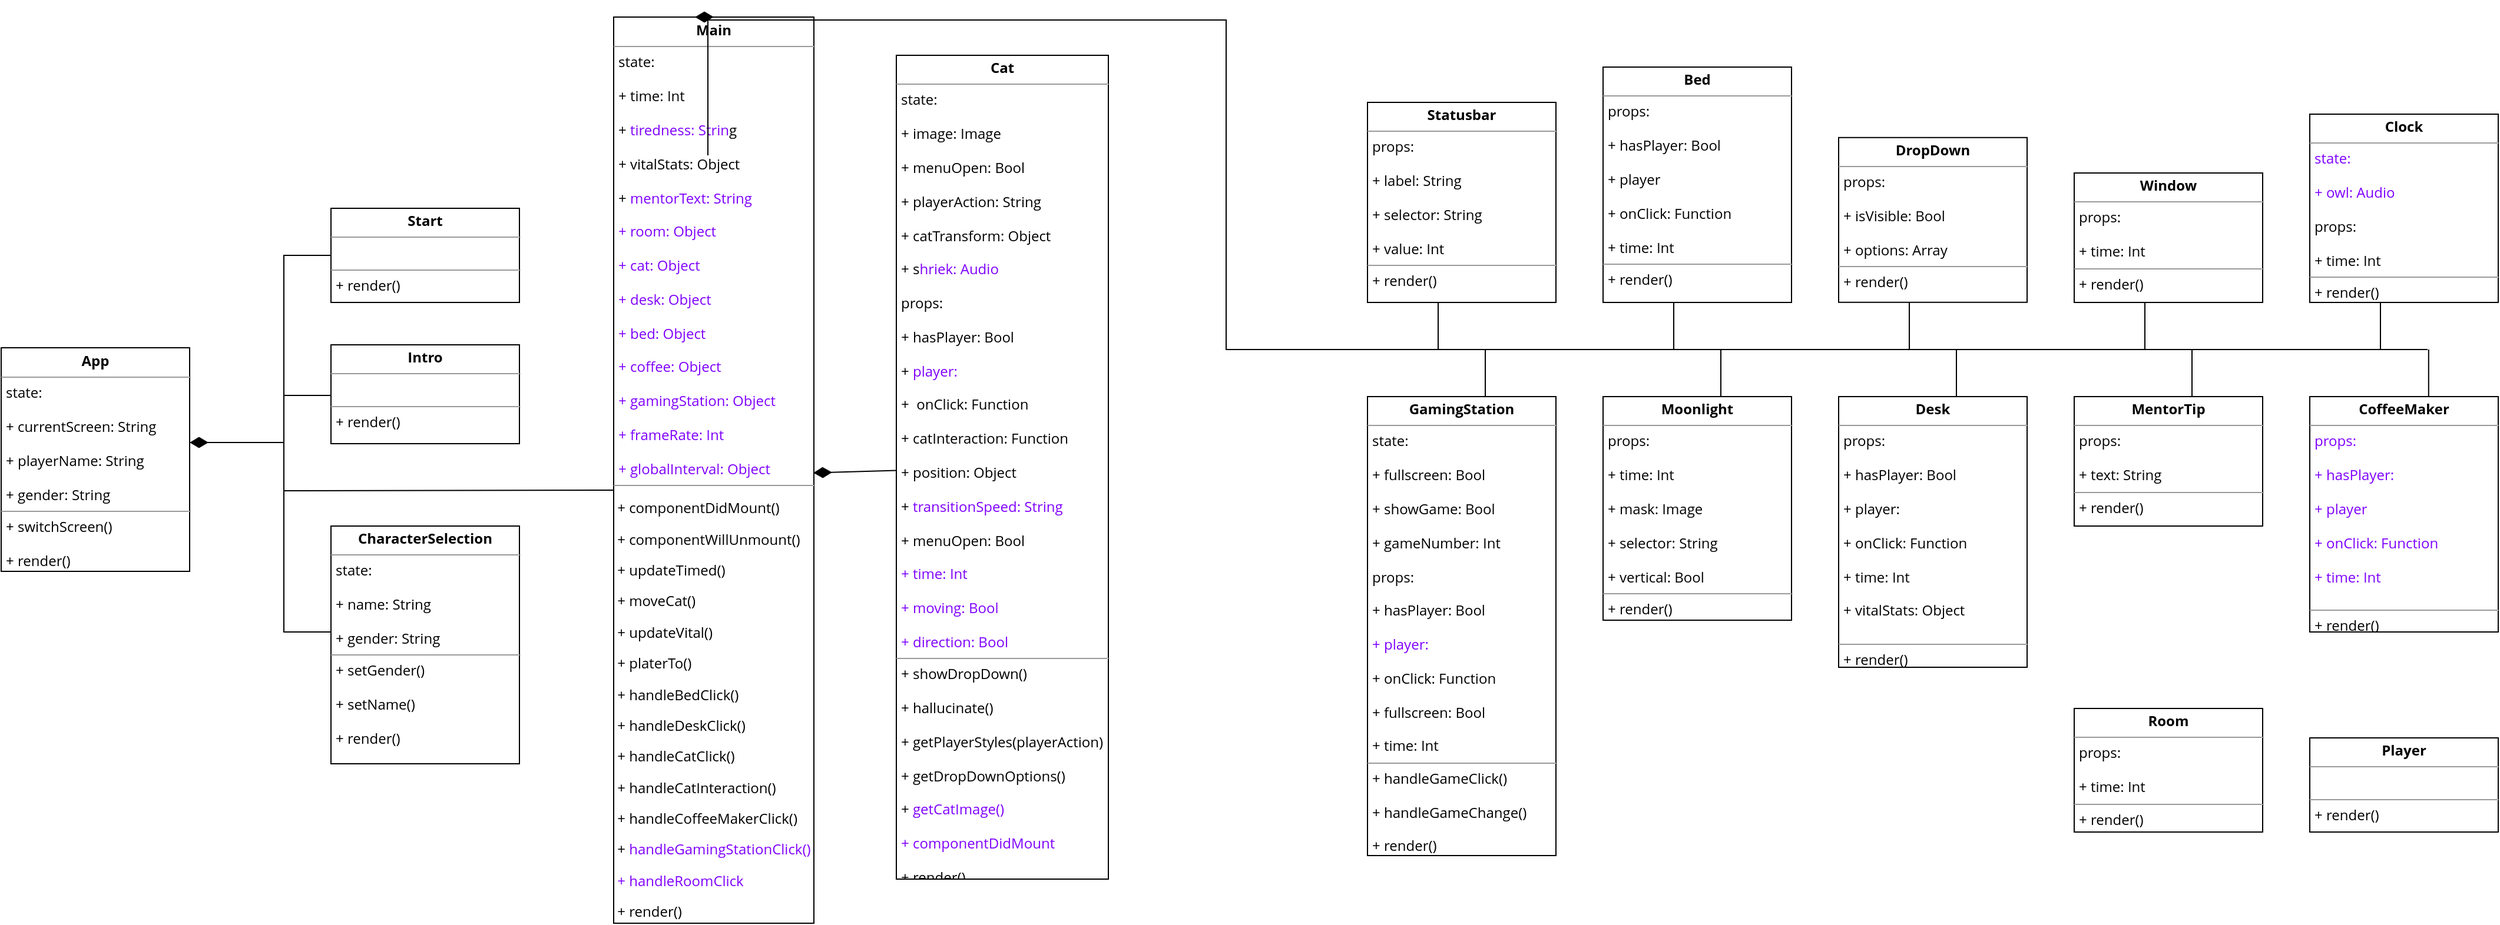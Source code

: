 <mxfile version="10.8.4" type="device"><diagram id="bHCf6qRPcgZcxIVKN6c0" name="Page-1"><mxGraphModel dx="1920" dy="1118" grid="1" gridSize="10" guides="1" tooltips="1" connect="1" arrows="1" fold="1" page="1" pageScale="1" pageWidth="1169" pageHeight="827" math="0" shadow="0"><root><mxCell id="0"/><mxCell id="1" parent="0"/><mxCell id="n1wKkp5W9EY0zzlDqEjh-3" value="" style="edgeStyle=orthogonalEdgeStyle;rounded=0;orthogonalLoop=1;jettySize=auto;html=1;endArrow=none;endFill=0;" parent="1" target="YOmTZiaRgSVcXXH3Q7Ra-5" edge="1"><mxGeometry relative="1" as="geometry"><mxPoint x="320" y="410" as="sourcePoint"/><Array as="points"><mxPoint x="320" y="410"/><mxPoint x="320" y="573"/></Array></mxGeometry></mxCell><mxCell id="n1wKkp5W9EY0zzlDqEjh-5" style="edgeStyle=orthogonalEdgeStyle;rounded=0;orthogonalLoop=1;jettySize=auto;html=1;endArrow=none;endFill=0;" parent="1" target="YOmTZiaRgSVcXXH3Q7Ra-7" edge="1"><mxGeometry relative="1" as="geometry"><mxPoint x="320" y="400" as="sourcePoint"/><Array as="points"><mxPoint x="320" y="560"/></Array></mxGeometry></mxCell><mxCell id="n1wKkp5W9EY0zzlDqEjh-38" style="edgeStyle=orthogonalEdgeStyle;rounded=0;orthogonalLoop=1;jettySize=auto;html=1;entryX=0;entryY=0.5;entryDx=0;entryDy=0;endArrow=none;endFill=0;" parent="1" edge="1"><mxGeometry relative="1" as="geometry"><mxPoint x="320" y="414" as="sourcePoint"/><Array as="points"><mxPoint x="320" y="414"/><mxPoint x="320" y="477"/></Array><mxPoint x="360" y="359" as="targetPoint"/></mxGeometry></mxCell><mxCell id="YOmTZiaRgSVcXXH3Q7Ra-1" value="&lt;p style=&quot;margin: 0px ; margin-top: 4px ; text-align: center&quot;&gt;&lt;b&gt;App&lt;/b&gt;&lt;/p&gt;&lt;hr size=&quot;1&quot;&gt;&lt;p style=&quot;margin: 0px ; margin-left: 4px&quot;&gt;state:&lt;/p&gt;&lt;p style=&quot;margin: 0px ; margin-left: 4px&quot;&gt;&lt;br&gt;&lt;/p&gt;&lt;p style=&quot;margin: 0px ; margin-left: 4px&quot;&gt;+ currentScreen: String&lt;/p&gt;&lt;p style=&quot;margin: 0px ; margin-left: 4px&quot;&gt;&lt;span&gt;&lt;br&gt;&lt;/span&gt;&lt;/p&gt;&lt;p style=&quot;margin: 0px ; margin-left: 4px&quot;&gt;&lt;span&gt;+ playerName: String&lt;/span&gt;&lt;/p&gt;&lt;p style=&quot;margin: 0px ; margin-left: 4px&quot;&gt;&lt;span&gt;&lt;br&gt;&lt;/span&gt;&lt;/p&gt;&lt;p style=&quot;margin: 0px ; margin-left: 4px&quot;&gt;&lt;span&gt;+ gender: String&lt;/span&gt;&lt;/p&gt;&lt;hr size=&quot;1&quot;&gt;&lt;p style=&quot;margin: 0px ; margin-left: 4px&quot;&gt;+ switchScreen()&lt;/p&gt;&lt;p style=&quot;margin: 0px ; margin-left: 4px&quot;&gt;&lt;span&gt;&lt;br&gt;&lt;/span&gt;&lt;/p&gt;&lt;p style=&quot;margin: 0px ; margin-left: 4px&quot;&gt;&lt;span&gt;+ render()&lt;/span&gt;&lt;/p&gt;" style="verticalAlign=top;align=left;overflow=fill;fontSize=12;fontFamily=open sans;html=1;" parent="1" vertex="1"><mxGeometry x="80" y="318.5" width="160" height="190" as="geometry"/></mxCell><mxCell id="YOmTZiaRgSVcXXH3Q7Ra-5" value="&lt;p style=&quot;margin: 0px ; margin-top: 4px ; text-align: center&quot;&gt;&lt;b&gt;Start&lt;/b&gt;&lt;/p&gt;&lt;hr size=&quot;1&quot;&gt;&lt;p style=&quot;margin: 0px ; margin-left: 4px&quot;&gt;&lt;br&gt;&lt;/p&gt;&lt;hr size=&quot;1&quot;&gt;&lt;p style=&quot;margin: 0px ; margin-left: 4px&quot;&gt;+ render()&lt;/p&gt;" style="verticalAlign=top;align=left;overflow=fill;fontSize=12;fontFamily=open sans;html=1;" parent="1" vertex="1"><mxGeometry x="360" y="200" width="160" height="80" as="geometry"/></mxCell><mxCell id="YOmTZiaRgSVcXXH3Q7Ra-6" value="&lt;p style=&quot;margin: 0px ; margin-top: 4px ; text-align: center&quot;&gt;&lt;b&gt;Intro&lt;/b&gt;&lt;/p&gt;&lt;hr size=&quot;1&quot;&gt;&lt;p style=&quot;margin: 0px ; margin-left: 4px&quot;&gt;&lt;br&gt;&lt;/p&gt;&lt;hr size=&quot;1&quot;&gt;&lt;p style=&quot;margin: 0px ; margin-left: 4px&quot;&gt;&lt;span&gt;+ render()&lt;/span&gt;&lt;br&gt;&lt;/p&gt;" style="verticalAlign=top;align=left;overflow=fill;fontSize=12;fontFamily=open sans;html=1;" parent="1" vertex="1"><mxGeometry x="360" y="316" width="160" height="84" as="geometry"/></mxCell><mxCell id="YOmTZiaRgSVcXXH3Q7Ra-7" value="&lt;p style=&quot;margin: 0px ; margin-top: 4px ; text-align: center&quot;&gt;&lt;b&gt;CharacterSelection&lt;/b&gt;&lt;/p&gt;&lt;hr size=&quot;1&quot;&gt;&lt;p style=&quot;margin: 0px ; margin-left: 4px&quot;&gt;state:&lt;/p&gt;&lt;p style=&quot;margin: 0px ; margin-left: 4px&quot;&gt;&lt;br&gt;&lt;/p&gt;&lt;p style=&quot;margin: 0px ; margin-left: 4px&quot;&gt;&lt;span&gt;+ name: String&lt;/span&gt;&lt;br&gt;&lt;/p&gt;&lt;p style=&quot;margin: 0px ; margin-left: 4px&quot;&gt;&lt;span&gt;&lt;br&gt;&lt;/span&gt;&lt;/p&gt;&lt;p style=&quot;margin: 0px ; margin-left: 4px&quot;&gt;&lt;span&gt;+ gender: String&lt;/span&gt;&lt;/p&gt;&lt;hr size=&quot;1&quot;&gt;&lt;p style=&quot;margin: 0px ; margin-left: 4px&quot;&gt;+ setGender()&lt;/p&gt;&lt;p style=&quot;margin: 0px ; margin-left: 4px&quot;&gt;&lt;br&gt;&lt;/p&gt;&lt;p style=&quot;margin: 0px ; margin-left: 4px&quot;&gt;+ setName()&lt;/p&gt;&lt;p style=&quot;margin: 0px ; margin-left: 4px&quot;&gt;&lt;span&gt;&lt;br&gt;&lt;/span&gt;&lt;/p&gt;&lt;p style=&quot;margin: 0px ; margin-left: 4px&quot;&gt;&lt;span&gt;+ render()&lt;/span&gt;&lt;/p&gt;" style="verticalAlign=top;align=left;overflow=fill;fontSize=12;fontFamily=open sans;html=1;" parent="1" vertex="1"><mxGeometry x="360" y="470" width="160" height="202" as="geometry"/></mxCell><mxCell id="YOmTZiaRgSVcXXH3Q7Ra-12" value="&lt;p style=&quot;margin: 0px ; margin-top: 4px ; text-align: center&quot;&gt;&lt;b&gt;Statusbar&lt;/b&gt;&lt;/p&gt;&lt;hr size=&quot;1&quot;&gt;&lt;p style=&quot;margin: 0px ; margin-left: 4px&quot;&gt;&lt;span&gt;props:&lt;/span&gt;&lt;/p&gt;&lt;p style=&quot;margin: 0px ; margin-left: 4px&quot;&gt;&lt;span&gt;&lt;br&gt;&lt;/span&gt;&lt;/p&gt;&lt;p style=&quot;margin: 0px ; margin-left: 4px&quot;&gt;&lt;span&gt;+ label: String&lt;/span&gt;&lt;/p&gt;&lt;p style=&quot;margin: 0px ; margin-left: 4px&quot;&gt;&lt;span&gt;&lt;br&gt;&lt;/span&gt;&lt;/p&gt;&lt;p style=&quot;margin: 0px ; margin-left: 4px&quot;&gt;&lt;span&gt;+ selector: String&lt;/span&gt;&lt;/p&gt;&lt;p style=&quot;margin: 0px ; margin-left: 4px&quot;&gt;&lt;span&gt;&lt;br&gt;&lt;/span&gt;&lt;/p&gt;&lt;p style=&quot;margin: 0px ; margin-left: 4px&quot;&gt;&lt;span&gt;+ value: Int&lt;/span&gt;&lt;/p&gt;&lt;hr size=&quot;1&quot;&gt;&lt;p style=&quot;margin: 0px ; margin-left: 4px&quot;&gt;&lt;span&gt;+ render()&lt;/span&gt;&lt;br&gt;&lt;/p&gt;" style="verticalAlign=top;align=left;overflow=fill;fontSize=12;fontFamily=open sans;html=1;" parent="1" vertex="1"><mxGeometry x="1240" y="110" width="160" height="170" as="geometry"/></mxCell><mxCell id="YOmTZiaRgSVcXXH3Q7Ra-14" value="&lt;p style=&quot;margin: 0px ; margin-top: 4px ; text-align: center&quot;&gt;&lt;b&gt;MentorTip&lt;/b&gt;&lt;/p&gt;&lt;hr size=&quot;1&quot;&gt;&lt;p style=&quot;margin: 0px ; margin-left: 4px&quot;&gt;props:&lt;/p&gt;&lt;p style=&quot;margin: 0px ; margin-left: 4px&quot;&gt;&lt;br&gt;&lt;/p&gt;&lt;p style=&quot;margin: 0px ; margin-left: 4px&quot;&gt;+ text: String&lt;/p&gt;&lt;hr size=&quot;1&quot;&gt;&lt;p style=&quot;margin: 0px ; margin-left: 4px&quot;&gt;&lt;span&gt;+ render()&lt;/span&gt;&lt;br&gt;&lt;/p&gt;" style="verticalAlign=top;align=left;overflow=fill;fontSize=12;fontFamily=open sans;html=1;" parent="1" vertex="1"><mxGeometry x="1840" y="360" width="160" height="110" as="geometry"/></mxCell><mxCell id="YOmTZiaRgSVcXXH3Q7Ra-15" value="&lt;p style=&quot;margin: 0px ; margin-top: 4px ; text-align: center&quot;&gt;&lt;b&gt;GamingStation&lt;/b&gt;&lt;/p&gt;&lt;hr size=&quot;1&quot;&gt;&lt;p style=&quot;margin: 0px ; margin-left: 4px&quot;&gt;&lt;span&gt;state:&lt;/span&gt;&lt;/p&gt;&lt;p style=&quot;margin: 0px ; margin-left: 4px&quot;&gt;&lt;span&gt;&lt;br&gt;&lt;/span&gt;&lt;/p&gt;&lt;p style=&quot;margin: 0px ; margin-left: 4px&quot;&gt;&lt;span&gt;+ fullscreen: Bool&lt;/span&gt;&lt;/p&gt;&lt;p style=&quot;margin: 0px ; margin-left: 4px&quot;&gt;&lt;br&gt;&lt;/p&gt;&lt;p style=&quot;margin: 0px ; margin-left: 4px&quot;&gt;+ showGame: Bool&lt;/p&gt;&lt;p style=&quot;margin: 0px ; margin-left: 4px&quot;&gt;&lt;br&gt;&lt;/p&gt;&lt;p style=&quot;margin: 0px ; margin-left: 4px&quot;&gt;+ gameNumber: Int&lt;/p&gt;&lt;p style=&quot;margin: 0px ; margin-left: 4px&quot;&gt;&lt;br&gt;&lt;/p&gt;&lt;p style=&quot;margin: 0px ; margin-left: 4px&quot;&gt;props:&lt;/p&gt;&lt;p style=&quot;margin: 0px ; margin-left: 4px&quot;&gt;&lt;br&gt;&lt;/p&gt;&lt;p style=&quot;margin: 0px ; margin-left: 4px&quot;&gt;+ hasPlayer: Bool&lt;/p&gt;&lt;p style=&quot;margin: 0px ; margin-left: 4px&quot;&gt;&lt;br&gt;&lt;/p&gt;&lt;p style=&quot;margin: 0px ; margin-left: 4px&quot;&gt;&lt;font color=&quot;#7f00ff&quot;&gt;+ player:&lt;/font&gt;&lt;/p&gt;&lt;p style=&quot;margin: 0px ; margin-left: 4px&quot;&gt;&lt;br&gt;&lt;/p&gt;&lt;p style=&quot;margin: 0px ; margin-left: 4px&quot;&gt;+ onClick: Function&lt;/p&gt;&lt;p style=&quot;margin: 0px ; margin-left: 4px&quot;&gt;&lt;br&gt;&lt;/p&gt;&lt;p style=&quot;margin: 0px ; margin-left: 4px&quot;&gt;+ fullscreen: Bool&lt;/p&gt;&lt;p style=&quot;margin: 0px ; margin-left: 4px&quot;&gt;&lt;br&gt;&lt;/p&gt;&lt;p style=&quot;margin: 0px ; margin-left: 4px&quot;&gt;+ time: Int&lt;/p&gt;&lt;hr size=&quot;1&quot;&gt;&lt;p style=&quot;margin: 0px ; margin-left: 4px&quot;&gt;&lt;span&gt;+ handleGameClick()&lt;/span&gt;&lt;/p&gt;&lt;p style=&quot;margin: 0px ; margin-left: 4px&quot;&gt;&lt;span&gt;&lt;br&gt;&lt;/span&gt;&lt;/p&gt;&lt;p style=&quot;margin: 0px ; margin-left: 4px&quot;&gt;&lt;span&gt;+ handleGameChange()&lt;/span&gt;&lt;/p&gt;&lt;p style=&quot;margin: 0px ; margin-left: 4px&quot;&gt;&lt;span&gt;&lt;br&gt;&lt;/span&gt;&lt;/p&gt;&lt;p style=&quot;margin: 0px ; margin-left: 4px&quot;&gt;&lt;span&gt;+ r&lt;/span&gt;&lt;span&gt;ender()&lt;/span&gt;&lt;/p&gt;" style="verticalAlign=top;align=left;overflow=fill;fontSize=12;fontFamily=open sans;html=1;" parent="1" vertex="1"><mxGeometry x="1240" y="360" width="160" height="390" as="geometry"/></mxCell><mxCell id="YOmTZiaRgSVcXXH3Q7Ra-16" value="&lt;p style=&quot;margin: 0px ; margin-top: 4px ; text-align: center&quot;&gt;&lt;b&gt;Cat&lt;/b&gt;&lt;/p&gt;&lt;hr size=&quot;1&quot;&gt;&lt;p style=&quot;margin: 0px ; margin-left: 4px&quot;&gt;&lt;span&gt;state:&lt;/span&gt;&lt;/p&gt;&lt;p style=&quot;margin: 0px ; margin-left: 4px&quot;&gt;&lt;span&gt;&lt;br&gt;&lt;/span&gt;&lt;/p&gt;&lt;p style=&quot;margin: 0px ; margin-left: 4px&quot;&gt;&lt;span&gt;+ image: Image&lt;/span&gt;&lt;br&gt;&lt;/p&gt;&lt;p style=&quot;margin: 0px ; margin-left: 4px&quot;&gt;&lt;span&gt;&lt;br&gt;&lt;/span&gt;&lt;/p&gt;&lt;p style=&quot;margin: 0px ; margin-left: 4px&quot;&gt;&lt;span&gt;+ menuOpen: Bool&lt;/span&gt;&lt;/p&gt;&lt;p style=&quot;margin: 0px ; margin-left: 4px&quot;&gt;&lt;span&gt;&lt;br&gt;&lt;/span&gt;&lt;/p&gt;&lt;p style=&quot;margin: 0px ; margin-left: 4px&quot;&gt;+ playerAction: String&lt;/p&gt;&lt;p style=&quot;margin: 0px ; margin-left: 4px&quot;&gt;&lt;br&gt;&lt;/p&gt;&lt;p style=&quot;margin: 0px ; margin-left: 4px&quot;&gt;+ catTransform: Object&lt;/p&gt;&lt;p style=&quot;margin: 0px ; margin-left: 4px&quot;&gt;&lt;br&gt;&lt;/p&gt;&lt;p style=&quot;margin: 0px ; margin-left: 4px&quot;&gt;+ s&lt;font color=&quot;#7f00ff&quot;&gt;hriek: Audio&lt;/font&gt;&lt;/p&gt;&lt;p style=&quot;margin: 0px ; margin-left: 4px&quot;&gt;&lt;br&gt;&lt;/p&gt;&lt;p style=&quot;margin: 0px ; margin-left: 4px&quot;&gt;props:&lt;/p&gt;&lt;p style=&quot;margin: 0px ; margin-left: 4px&quot;&gt;&lt;br&gt;&lt;/p&gt;&lt;p style=&quot;margin: 0px ; margin-left: 4px&quot;&gt;+ hasPlayer: Bool&lt;/p&gt;&lt;p style=&quot;margin: 0px ; margin-left: 4px&quot;&gt;&amp;nbsp;&lt;/p&gt;&lt;p style=&quot;margin: 0px ; margin-left: 4px&quot;&gt;+&lt;font color=&quot;#7f00ff&quot;&gt; player:&lt;/font&gt;&lt;/p&gt;&lt;p style=&quot;margin: 0px ; margin-left: 4px&quot;&gt;&lt;br&gt;&lt;/p&gt;&lt;p style=&quot;margin: 0px ; margin-left: 4px&quot;&gt;+&amp;nbsp; onClick: Function&lt;/p&gt;&lt;p style=&quot;margin: 0px ; margin-left: 4px&quot;&gt;&lt;br&gt;&lt;/p&gt;&lt;p style=&quot;margin: 0px ; margin-left: 4px&quot;&gt;+ catInteraction: Function&lt;/p&gt;&lt;p style=&quot;margin: 0px ; margin-left: 4px&quot;&gt;&lt;br&gt;&lt;/p&gt;&lt;p style=&quot;margin: 0px ; margin-left: 4px&quot;&gt;+ position: Object&lt;/p&gt;&lt;p style=&quot;margin: 0px ; margin-left: 4px&quot;&gt;&lt;br&gt;&lt;/p&gt;&lt;p style=&quot;margin: 0px ; margin-left: 4px&quot;&gt;+&lt;font color=&quot;#7f00ff&quot;&gt; transitionSpeed: String&lt;/font&gt;&lt;/p&gt;&lt;p style=&quot;margin: 0px ; margin-left: 4px&quot;&gt;&lt;br&gt;&lt;/p&gt;&lt;p style=&quot;margin: 0px ; margin-left: 4px&quot;&gt;+ menuOpen: Bool&lt;/p&gt;&lt;p style=&quot;margin: 0px ; margin-left: 4px&quot;&gt;&lt;br&gt;&lt;/p&gt;&lt;p style=&quot;margin: 0px ; margin-left: 4px&quot;&gt;&lt;font color=&quot;#7f00ff&quot;&gt;+ time: Int&lt;/font&gt;&lt;/p&gt;&lt;p style=&quot;margin: 0px ; margin-left: 4px&quot;&gt;&lt;font color=&quot;#7f00ff&quot;&gt;&lt;br&gt;&lt;/font&gt;&lt;/p&gt;&lt;p style=&quot;margin: 0px ; margin-left: 4px&quot;&gt;&lt;font color=&quot;#7f00ff&quot;&gt;+ moving: Bool&lt;/font&gt;&lt;/p&gt;&lt;p style=&quot;margin: 0px ; margin-left: 4px&quot;&gt;&lt;font color=&quot;#7f00ff&quot;&gt;&lt;br&gt;&lt;/font&gt;&lt;/p&gt;&lt;p style=&quot;margin: 0px ; margin-left: 4px&quot;&gt;&lt;font color=&quot;#7f00ff&quot;&gt;+ direction: Bool&lt;/font&gt;&lt;/p&gt;&lt;hr size=&quot;1&quot;&gt;&lt;p style=&quot;margin: 0px ; margin-left: 4px&quot;&gt;&lt;span&gt;+ showDropDown()&lt;/span&gt;&lt;/p&gt;&lt;p style=&quot;margin: 0px ; margin-left: 4px&quot;&gt;&lt;span&gt;&lt;br&gt;&lt;/span&gt;&lt;/p&gt;&lt;p style=&quot;margin: 0px ; margin-left: 4px&quot;&gt;&lt;span&gt;+ hallucinate()&lt;/span&gt;&lt;/p&gt;&lt;p style=&quot;margin: 0px ; margin-left: 4px&quot;&gt;&lt;span&gt;&lt;br&gt;&lt;/span&gt;&lt;/p&gt;&lt;p style=&quot;margin: 0px ; margin-left: 4px&quot;&gt;&lt;span&gt;+ getPlayerStyles(playerAction)&lt;/span&gt;&lt;/p&gt;&lt;p style=&quot;margin: 0px ; margin-left: 4px&quot;&gt;&lt;span&gt;&lt;br&gt;&lt;/span&gt;&lt;/p&gt;&lt;p style=&quot;margin: 0px ; margin-left: 4px&quot;&gt;&lt;span&gt;+ getDropDownOptions()&lt;/span&gt;&lt;/p&gt;&lt;p style=&quot;margin: 0px ; margin-left: 4px&quot;&gt;&lt;span&gt;&lt;br&gt;&lt;/span&gt;&lt;/p&gt;&lt;p style=&quot;margin: 0px ; margin-left: 4px&quot;&gt;+ &lt;font color=&quot;#7f00ff&quot;&gt;getCatImage()&lt;/font&gt;&lt;/p&gt;&lt;p style=&quot;margin: 0px ; margin-left: 4px&quot;&gt;&lt;font color=&quot;#7f00ff&quot;&gt;&lt;br&gt;&lt;/font&gt;&lt;/p&gt;&lt;p style=&quot;margin: 0px ; margin-left: 4px&quot;&gt;&lt;font color=&quot;#7f00ff&quot;&gt;+ componentDidMount&lt;/font&gt;&lt;/p&gt;&lt;p style=&quot;margin: 0px ; margin-left: 4px&quot;&gt;&lt;span&gt;&lt;br&gt;&lt;/span&gt;&lt;/p&gt;&lt;p style=&quot;margin: 0px ; margin-left: 4px&quot;&gt;&lt;span&gt;+ render()&lt;/span&gt;&lt;/p&gt;&lt;p style=&quot;margin: 0px ; margin-left: 4px&quot;&gt;&lt;span&gt;&lt;br&gt;&lt;/span&gt;&lt;/p&gt;&lt;p style=&quot;margin: 0px ; margin-left: 4px&quot;&gt;&lt;span&gt;&lt;br&gt;&lt;/span&gt;&lt;/p&gt;&lt;p style=&quot;margin: 0px ; margin-left: 4px&quot;&gt;&lt;span&gt;&lt;br&gt;&lt;/span&gt;&lt;/p&gt;" style="verticalAlign=top;align=left;overflow=fill;fontSize=12;fontFamily=open sans;html=1;" parent="1" vertex="1"><mxGeometry x="840" y="70" width="180" height="700" as="geometry"/></mxCell><mxCell id="YOmTZiaRgSVcXXH3Q7Ra-17" value="&lt;p style=&quot;margin: 0px ; margin-top: 4px ; text-align: center&quot;&gt;&lt;b&gt;Bed&lt;/b&gt;&lt;/p&gt;&lt;hr size=&quot;1&quot;&gt;&lt;p style=&quot;margin: 0px ; margin-left: 4px&quot;&gt;&lt;span&gt;props:&lt;/span&gt;&lt;/p&gt;&lt;p style=&quot;margin: 0px ; margin-left: 4px&quot;&gt;&lt;span&gt;&lt;br&gt;&lt;/span&gt;&lt;/p&gt;&lt;p style=&quot;margin: 0px ; margin-left: 4px&quot;&gt;&lt;span&gt;+ hasPlayer: Bool&lt;/span&gt;&lt;/p&gt;&lt;p style=&quot;margin: 0px ; margin-left: 4px&quot;&gt;&lt;span&gt;&lt;br&gt;&lt;/span&gt;&lt;/p&gt;&lt;p style=&quot;margin: 0px ; margin-left: 4px&quot;&gt;&lt;span&gt;+ player&lt;/span&gt;&lt;/p&gt;&lt;p style=&quot;margin: 0px ; margin-left: 4px&quot;&gt;&lt;span&gt;&lt;br&gt;&lt;/span&gt;&lt;/p&gt;&lt;p style=&quot;margin: 0px ; margin-left: 4px&quot;&gt;&lt;span&gt;+ onClick: Function&lt;/span&gt;&lt;/p&gt;&lt;p style=&quot;margin: 0px ; margin-left: 4px&quot;&gt;&lt;span&gt;&lt;br&gt;&lt;/span&gt;&lt;/p&gt;&lt;p style=&quot;margin: 0px ; margin-left: 4px&quot;&gt;&lt;span&gt;+ time: Int&lt;/span&gt;&lt;/p&gt;&lt;hr size=&quot;1&quot;&gt;&lt;p style=&quot;margin: 0px ; margin-left: 4px&quot;&gt;&lt;span&gt;+ render()&lt;/span&gt;&lt;br&gt;&lt;/p&gt;" style="verticalAlign=top;align=left;overflow=fill;fontSize=12;fontFamily=open sans;html=1;" parent="1" vertex="1"><mxGeometry x="1440" y="80" width="160" height="200" as="geometry"/></mxCell><mxCell id="YOmTZiaRgSVcXXH3Q7Ra-18" value="&lt;p style=&quot;margin: 0px ; margin-top: 4px ; text-align: center&quot;&gt;&lt;b&gt;Clock&lt;/b&gt;&lt;/p&gt;&lt;hr size=&quot;1&quot;&gt;&lt;p style=&quot;margin: 0px ; margin-left: 4px&quot;&gt;&lt;span&gt;&lt;font color=&quot;#7f00ff&quot;&gt;state:&lt;/font&gt;&lt;/span&gt;&lt;/p&gt;&lt;p style=&quot;margin: 0px ; margin-left: 4px&quot;&gt;&lt;span&gt;&lt;font color=&quot;#7f00ff&quot;&gt;&lt;br&gt;&lt;/font&gt;&lt;/span&gt;&lt;/p&gt;&lt;p style=&quot;margin: 0px ; margin-left: 4px&quot;&gt;&lt;span&gt;&lt;font color=&quot;#7f00ff&quot;&gt;+ owl: Audio&lt;/font&gt;&lt;/span&gt;&lt;/p&gt;&lt;p style=&quot;margin: 0px ; margin-left: 4px&quot;&gt;&lt;span&gt;&lt;br&gt;&lt;/span&gt;&lt;/p&gt;&lt;p style=&quot;margin: 0px ; margin-left: 4px&quot;&gt;&lt;span&gt;props:&lt;/span&gt;&lt;/p&gt;&lt;p style=&quot;margin: 0px ; margin-left: 4px&quot;&gt;&lt;span&gt;&lt;br&gt;&lt;/span&gt;&lt;/p&gt;&lt;p style=&quot;margin: 0px ; margin-left: 4px&quot;&gt;+ time: Int&lt;/p&gt;&lt;hr size=&quot;1&quot;&gt;&lt;p style=&quot;margin: 0px ; margin-left: 4px&quot;&gt;&lt;span&gt;+ render()&lt;/span&gt;&lt;br&gt;&lt;/p&gt;" style="verticalAlign=top;align=left;overflow=fill;fontSize=12;fontFamily=open sans;html=1;" parent="1" vertex="1"><mxGeometry x="2040" y="120" width="160" height="160" as="geometry"/></mxCell><mxCell id="n1wKkp5W9EY0zzlDqEjh-35" style="edgeStyle=orthogonalEdgeStyle;rounded=0;orthogonalLoop=1;jettySize=auto;html=1;entryX=0.5;entryY=1;entryDx=0;entryDy=0;endArrow=none;endFill=0;exitX=0.5;exitY=0;exitDx=0;exitDy=0;" parent="1" source="YOmTZiaRgSVcXXH3Q7Ra-19" target="YOmTZiaRgSVcXXH3Q7Ra-12" edge="1"><mxGeometry relative="1" as="geometry"><Array as="points"><mxPoint x="680" y="40"/><mxPoint x="1120" y="40"/><mxPoint x="1120" y="320"/><mxPoint x="1300" y="320"/><mxPoint x="1300" y="280"/></Array></mxGeometry></mxCell><mxCell id="YOmTZiaRgSVcXXH3Q7Ra-19" value="&lt;p style=&quot;margin: 0px ; margin-top: 4px ; text-align: center&quot;&gt;&lt;b&gt;Main&lt;/b&gt;&lt;/p&gt;&lt;hr size=&quot;1&quot;&gt;&lt;p style=&quot;margin: 0px ; margin-left: 4px&quot;&gt;&lt;span&gt;state:&lt;/span&gt;&lt;/p&gt;&lt;p style=&quot;margin: 0px ; margin-left: 4px&quot;&gt;&lt;span&gt;&lt;br&gt;&lt;/span&gt;&lt;/p&gt;&lt;p style=&quot;margin: 0px ; margin-left: 4px&quot;&gt;&lt;span&gt;+ time: Int&lt;/span&gt;&lt;/p&gt;&lt;p style=&quot;margin: 0px ; margin-left: 4px&quot;&gt;&lt;br&gt;&lt;/p&gt;&lt;p style=&quot;margin: 0px ; margin-left: 4px&quot;&gt;+&lt;font color=&quot;#7f00ff&quot;&gt; tiredness: Strin&lt;/font&gt;g&lt;/p&gt;&lt;p style=&quot;margin: 0px ; margin-left: 4px&quot;&gt;&lt;br&gt;&lt;/p&gt;&lt;p style=&quot;margin: 0px ; margin-left: 4px&quot;&gt;+ vitalStats: Object&lt;/p&gt;&lt;p style=&quot;margin: 0px ; margin-left: 4px&quot;&gt;&lt;br&gt;&lt;/p&gt;&lt;p style=&quot;margin: 0px ; margin-left: 4px&quot;&gt;+ &lt;font color=&quot;#7f00ff&quot;&gt;mentorText: String&lt;/font&gt;&lt;/p&gt;&lt;p style=&quot;margin: 0px ; margin-left: 4px&quot;&gt;&lt;font color=&quot;#7f00ff&quot;&gt;&lt;br&gt;&lt;/font&gt;&lt;/p&gt;&lt;p style=&quot;margin: 0px ; margin-left: 4px&quot;&gt;&lt;font color=&quot;#7f00ff&quot;&gt;+ room: Object&lt;/font&gt;&lt;/p&gt;&lt;p style=&quot;margin: 0px ; margin-left: 4px&quot;&gt;&lt;font color=&quot;#7f00ff&quot;&gt;&lt;br&gt;&lt;/font&gt;&lt;/p&gt;&lt;p style=&quot;margin: 0px ; margin-left: 4px&quot;&gt;&lt;font color=&quot;#7f00ff&quot;&gt;+ cat: Object&lt;/font&gt;&lt;/p&gt;&lt;p style=&quot;margin: 0px ; margin-left: 4px&quot;&gt;&lt;font color=&quot;#7f00ff&quot;&gt;&lt;br&gt;&lt;/font&gt;&lt;/p&gt;&lt;p style=&quot;margin: 0px ; margin-left: 4px&quot;&gt;&lt;font color=&quot;#7f00ff&quot;&gt;+ desk: Object&lt;/font&gt;&lt;/p&gt;&lt;p style=&quot;margin: 0px ; margin-left: 4px&quot;&gt;&lt;font color=&quot;#7f00ff&quot;&gt;&lt;br&gt;&lt;/font&gt;&lt;/p&gt;&lt;p style=&quot;margin: 0px ; margin-left: 4px&quot;&gt;&lt;font color=&quot;#7f00ff&quot;&gt;+ bed: Object&lt;/font&gt;&lt;/p&gt;&lt;p style=&quot;margin: 0px ; margin-left: 4px&quot;&gt;&lt;font color=&quot;#7f00ff&quot;&gt;&lt;br&gt;&lt;/font&gt;&lt;/p&gt;&lt;p style=&quot;margin: 0px ; margin-left: 4px&quot;&gt;&lt;font color=&quot;#7f00ff&quot;&gt;+ coffee: Object&lt;/font&gt;&lt;/p&gt;&lt;p style=&quot;margin: 0px ; margin-left: 4px&quot;&gt;&lt;font color=&quot;#7f00ff&quot;&gt;&lt;br&gt;&lt;/font&gt;&lt;/p&gt;&lt;p style=&quot;margin: 0px ; margin-left: 4px&quot;&gt;&lt;font color=&quot;#7f00ff&quot;&gt;+ gamingStation: Object&lt;/font&gt;&lt;/p&gt;&lt;p style=&quot;margin: 0px ; margin-left: 4px&quot;&gt;&lt;font color=&quot;#7f00ff&quot;&gt;&lt;br&gt;&lt;/font&gt;&lt;/p&gt;&lt;p style=&quot;margin: 0px ; margin-left: 4px&quot;&gt;&lt;font color=&quot;#7f00ff&quot;&gt;+ frameRate: Int&lt;/font&gt;&lt;/p&gt;&lt;p style=&quot;margin: 0px ; margin-left: 4px&quot;&gt;&lt;font color=&quot;#7f00ff&quot;&gt;&lt;br&gt;&lt;/font&gt;&lt;/p&gt;&lt;p style=&quot;margin: 0px ; margin-left: 4px&quot;&gt;&lt;font color=&quot;#7f00ff&quot;&gt;+ globalInterval: Object&lt;/font&gt;&lt;/p&gt;&lt;hr size=&quot;1&quot;&gt;&lt;p&gt;&amp;nbsp;+ componentDidMount()&lt;/p&gt;&lt;p&gt;&amp;nbsp;+&amp;nbsp;componentWillUnmount()&lt;/p&gt;&lt;p&gt;&amp;nbsp;+ updateTimed()&lt;br&gt;&lt;/p&gt;&lt;p&gt;&amp;nbsp;+ moveCat()&lt;/p&gt;&lt;p&gt;&amp;nbsp;+ updateVital()&lt;br&gt;&lt;/p&gt;&lt;p&gt;&amp;nbsp;+ platerTo()&lt;br&gt;&lt;/p&gt;&lt;p&gt;&amp;nbsp;+ handleBedClick()&lt;/p&gt;&lt;p&gt;&amp;nbsp;+ handleDeskClick()&lt;br&gt;&lt;/p&gt;&lt;p&gt;&amp;nbsp;+ handleCatClick()&lt;/p&gt;&lt;p&gt;&amp;nbsp;+ handleCatInteraction()&lt;/p&gt;&lt;p&gt;&amp;nbsp;+ handleCoffeeMakerClick()&lt;/p&gt;&lt;p&gt;&amp;nbsp;+ &lt;font color=&quot;#7f00ff&quot;&gt;handleGamingStationClick()&lt;/font&gt;&lt;/p&gt;&lt;p&gt;&lt;font color=&quot;#7f00ff&quot;&gt;&amp;nbsp;+ handleRoomClick&amp;nbsp;&lt;/font&gt;&lt;/p&gt;&lt;p&gt;&amp;nbsp;+ render()&lt;/p&gt;&lt;p&gt;&lt;br&gt;&lt;/p&gt;" style="verticalAlign=top;align=left;overflow=fill;fontSize=12;fontFamily=open sans;html=1;" parent="1" vertex="1"><mxGeometry x="600" y="37.5" width="170" height="770" as="geometry"/></mxCell><mxCell id="YOmTZiaRgSVcXXH3Q7Ra-23" value="&lt;p style=&quot;margin: 0px ; margin-top: 4px ; text-align: center&quot;&gt;&lt;b&gt;Desk&lt;/b&gt;&lt;/p&gt;&lt;hr size=&quot;1&quot;&gt;&lt;p style=&quot;margin: 0px ; margin-left: 4px&quot;&gt;props:&lt;/p&gt;&lt;p style=&quot;margin: 0px ; margin-left: 4px&quot;&gt;&lt;br&gt;&lt;/p&gt;&lt;p style=&quot;margin: 0px ; margin-left: 4px&quot;&gt;+ hasPlayer: Bool&lt;/p&gt;&lt;p style=&quot;margin: 0px ; margin-left: 4px&quot;&gt;&lt;br&gt;&lt;/p&gt;&lt;p style=&quot;margin: 0px ; margin-left: 4px&quot;&gt;+ player:&lt;/p&gt;&lt;p style=&quot;margin: 0px ; margin-left: 4px&quot;&gt;&lt;br&gt;&lt;/p&gt;&lt;p style=&quot;margin: 0px ; margin-left: 4px&quot;&gt;+ onClick: Function&lt;/p&gt;&lt;p style=&quot;margin: 0px ; margin-left: 4px&quot;&gt;&lt;br&gt;&lt;/p&gt;&lt;p style=&quot;margin: 0px ; margin-left: 4px&quot;&gt;+ time: Int&lt;/p&gt;&lt;p style=&quot;margin: 0px ; margin-left: 4px&quot;&gt;&lt;br&gt;&lt;/p&gt;&lt;p style=&quot;margin: 0px ; margin-left: 4px&quot;&gt;+ vitalStats: Object&lt;/p&gt;&lt;p style=&quot;margin: 0px ; margin-left: 4px&quot;&gt;&lt;span&gt;&lt;br&gt;&lt;/span&gt;&lt;/p&gt;&lt;hr size=&quot;1&quot;&gt;&lt;p style=&quot;margin: 0px ; margin-left: 4px&quot;&gt;&lt;span&gt;+ render()&lt;/span&gt;&lt;br&gt;&lt;/p&gt;" style="verticalAlign=top;align=left;overflow=fill;fontSize=12;fontFamily=open sans;html=1;" parent="1" vertex="1"><mxGeometry x="1640" y="360" width="160" height="230" as="geometry"/></mxCell><mxCell id="YOmTZiaRgSVcXXH3Q7Ra-24" value="&lt;p style=&quot;margin: 0px ; margin-top: 4px ; text-align: center&quot;&gt;&lt;b&gt;Window&lt;/b&gt;&lt;/p&gt;&lt;hr size=&quot;1&quot;&gt;&lt;p style=&quot;margin: 0px ; margin-left: 4px&quot;&gt;&lt;span&gt;props:&lt;/span&gt;&lt;/p&gt;&lt;p style=&quot;margin: 0px ; margin-left: 4px&quot;&gt;&lt;span&gt;&lt;br&gt;&lt;/span&gt;&lt;/p&gt;&lt;p style=&quot;margin: 0px ; margin-left: 4px&quot;&gt;&lt;span&gt;+ time: Int&lt;/span&gt;&lt;/p&gt;&lt;hr size=&quot;1&quot;&gt;&lt;p style=&quot;margin: 0px ; margin-left: 4px&quot;&gt;&lt;span&gt;+ render()&lt;/span&gt;&lt;br&gt;&lt;/p&gt;" style="verticalAlign=top;align=left;overflow=fill;fontSize=12;fontFamily=open sans;html=1;" parent="1" vertex="1"><mxGeometry x="1840" y="170" width="160" height="110" as="geometry"/></mxCell><mxCell id="YOmTZiaRgSVcXXH3Q7Ra-25" value="&lt;p style=&quot;margin: 0px ; margin-top: 4px ; text-align: center&quot;&gt;&lt;b&gt;CoffeeMaker&lt;/b&gt;&lt;/p&gt;&lt;hr size=&quot;1&quot;&gt;&lt;p style=&quot;margin: 0px ; margin-left: 4px&quot;&gt;&lt;font color=&quot;#7f00ff&quot;&gt;props:&lt;/font&gt;&lt;/p&gt;&lt;p style=&quot;margin: 0px ; margin-left: 4px&quot;&gt;&lt;font color=&quot;#7f00ff&quot;&gt;&lt;br&gt;&lt;/font&gt;&lt;/p&gt;&lt;p style=&quot;margin: 0px ; margin-left: 4px&quot;&gt;&lt;font color=&quot;#7f00ff&quot;&gt;+ hasPlayer:&lt;/font&gt;&lt;/p&gt;&lt;p style=&quot;margin: 0px ; margin-left: 4px&quot;&gt;&lt;font color=&quot;#7f00ff&quot;&gt;&lt;br&gt;&lt;/font&gt;&lt;/p&gt;&lt;p style=&quot;margin: 0px ; margin-left: 4px&quot;&gt;&lt;font color=&quot;#7f00ff&quot;&gt;+ player&lt;/font&gt;&lt;/p&gt;&lt;p style=&quot;margin: 0px ; margin-left: 4px&quot;&gt;&lt;font color=&quot;#7f00ff&quot;&gt;&lt;br&gt;&lt;/font&gt;&lt;/p&gt;&lt;p style=&quot;margin: 0px ; margin-left: 4px&quot;&gt;&lt;font color=&quot;#7f00ff&quot;&gt;+ onClick: Function&lt;/font&gt;&lt;/p&gt;&lt;p style=&quot;margin: 0px ; margin-left: 4px&quot;&gt;&lt;font color=&quot;#7f00ff&quot;&gt;&lt;br&gt;&lt;/font&gt;&lt;/p&gt;&lt;p style=&quot;margin: 0px ; margin-left: 4px&quot;&gt;&lt;font color=&quot;#7f00ff&quot;&gt;+ time: Int&amp;nbsp;&lt;/font&gt;&lt;/p&gt;&lt;p style=&quot;margin: 0px ; margin-left: 4px&quot;&gt;&lt;br&gt;&lt;/p&gt;&lt;hr size=&quot;1&quot;&gt;&lt;p style=&quot;margin: 0px ; margin-left: 4px&quot;&gt;&lt;span&gt;+ render()&lt;/span&gt;&lt;br&gt;&lt;/p&gt;" style="verticalAlign=top;align=left;overflow=fill;fontSize=12;fontFamily=open sans;html=1;" parent="1" vertex="1"><mxGeometry x="2040" y="360" width="160" height="200" as="geometry"/></mxCell><mxCell id="YOmTZiaRgSVcXXH3Q7Ra-31" value="&lt;p style=&quot;margin: 0px ; margin-top: 4px ; text-align: center&quot;&gt;&lt;b&gt;DropDown&lt;/b&gt;&lt;/p&gt;&lt;hr size=&quot;1&quot;&gt;&lt;p style=&quot;margin: 0px ; margin-left: 4px&quot;&gt;props:&lt;/p&gt;&lt;p style=&quot;margin: 0px ; margin-left: 4px&quot;&gt;&lt;br&gt;&lt;/p&gt;&lt;p style=&quot;margin: 0px ; margin-left: 4px&quot;&gt;+ isVisible: Bool&lt;br&gt;&lt;/p&gt;&lt;p style=&quot;margin: 0px ; margin-left: 4px&quot;&gt;&lt;span&gt;&lt;br&gt;&lt;/span&gt;&lt;/p&gt;&lt;p style=&quot;margin: 0px ; margin-left: 4px&quot;&gt;&lt;span&gt;+ options: Array&lt;/span&gt;&lt;/p&gt;&lt;hr size=&quot;1&quot;&gt;&lt;p style=&quot;margin: 0px ; margin-left: 4px&quot;&gt;&lt;span&gt;+ render()&lt;/span&gt;&lt;br&gt;&lt;/p&gt;" style="verticalAlign=top;align=left;overflow=fill;fontSize=12;fontFamily=open sans;html=1;" parent="1" vertex="1"><mxGeometry x="1640" y="139.889" width="160" height="140" as="geometry"/></mxCell><mxCell id="YOmTZiaRgSVcXXH3Q7Ra-32" value="&lt;p style=&quot;margin: 0px ; margin-top: 4px ; text-align: center&quot;&gt;&lt;b&gt;Moonlight&lt;/b&gt;&lt;/p&gt;&lt;hr size=&quot;1&quot;&gt;&lt;p style=&quot;margin: 0px ; margin-left: 4px&quot;&gt;props:&lt;/p&gt;&lt;p style=&quot;margin: 0px ; margin-left: 4px&quot;&gt;&lt;br&gt;&lt;/p&gt;&lt;p style=&quot;margin: 0px ; margin-left: 4px&quot;&gt;&lt;span&gt;+ time: Int&lt;/span&gt;&lt;br&gt;&lt;/p&gt;&lt;p style=&quot;margin: 0px ; margin-left: 4px&quot;&gt;&lt;span&gt;&lt;br&gt;&lt;/span&gt;&lt;/p&gt;&lt;p style=&quot;margin: 0px ; margin-left: 4px&quot;&gt;&lt;span&gt;+ mask: Image&lt;/span&gt;&lt;/p&gt;&lt;p style=&quot;margin: 0px ; margin-left: 4px&quot;&gt;&lt;span&gt;&lt;br&gt;&lt;/span&gt;&lt;/p&gt;&lt;p style=&quot;margin: 0px ; margin-left: 4px&quot;&gt;&lt;span&gt;+ selector: String&lt;/span&gt;&lt;/p&gt;&lt;p style=&quot;margin: 0px ; margin-left: 4px&quot;&gt;&lt;span&gt;&lt;br&gt;&lt;/span&gt;&lt;/p&gt;&lt;p style=&quot;margin: 0px ; margin-left: 4px&quot;&gt;&lt;span&gt;+ vertical: Bool&lt;/span&gt;&lt;/p&gt;&lt;hr size=&quot;1&quot;&gt;&lt;p style=&quot;margin: 0px ; margin-left: 4px&quot;&gt;&lt;span&gt;+ render()&lt;/span&gt;&lt;br&gt;&lt;/p&gt;" style="verticalAlign=top;align=left;overflow=fill;fontSize=12;fontFamily=open sans;html=1;" parent="1" vertex="1"><mxGeometry x="1440" y="360" width="160" height="190" as="geometry"/></mxCell><mxCell id="n1wKkp5W9EY0zzlDqEjh-36" style="edgeStyle=orthogonalEdgeStyle;rounded=0;orthogonalLoop=1;jettySize=auto;html=1;entryX=0.5;entryY=0;entryDx=0;entryDy=0;startArrow=diamondThin;startFill=1;startSize=13;endArrow=none;endFill=0;exitX=0.5;exitY=0;exitDx=0;exitDy=0;" parent="1" source="YOmTZiaRgSVcXXH3Q7Ra-19" target="YOmTZiaRgSVcXXH3Q7Ra-15" edge="1"><mxGeometry relative="1" as="geometry"><mxPoint x="664" y="179" as="sourcePoint"/><mxPoint x="1350.059" y="260.235" as="targetPoint"/><Array as="points"><mxPoint x="680" y="40"/><mxPoint x="1120" y="40"/><mxPoint x="1120" y="320"/><mxPoint x="1340" y="320"/><mxPoint x="1340" y="360"/></Array></mxGeometry></mxCell><mxCell id="n1wKkp5W9EY0zzlDqEjh-37" style="edgeStyle=orthogonalEdgeStyle;rounded=0;orthogonalLoop=1;jettySize=auto;html=1;entryX=0.5;entryY=1;entryDx=0;entryDy=0;endArrow=none;endFill=0;startSize=6;" parent="1" target="YOmTZiaRgSVcXXH3Q7Ra-17" edge="1"><mxGeometry relative="1" as="geometry"><mxPoint x="680" y="155" as="sourcePoint"/><mxPoint x="1567" y="290" as="targetPoint"/><Array as="points"><mxPoint x="680" y="40"/><mxPoint x="1120" y="40"/><mxPoint x="1120" y="320"/><mxPoint x="1500" y="320"/><mxPoint x="1500" y="280"/></Array></mxGeometry></mxCell><mxCell id="n1wKkp5W9EY0zzlDqEjh-50" value="" style="endArrow=none;html=1;rounded=0;jumpSize=1;endFill=0;startArrow=none;startFill=0;strokeWidth=1;startSize=6;" parent="1" edge="1"><mxGeometry width="50" height="50" relative="1" as="geometry"><mxPoint x="320" y="440" as="sourcePoint"/><mxPoint x="600" y="439.5" as="targetPoint"/></mxGeometry></mxCell><mxCell id="n1wKkp5W9EY0zzlDqEjh-56" value="" style="endArrow=none;html=1;exitX=0.997;exitY=0.503;exitDx=0;exitDy=0;exitPerimeter=0;entryX=0;entryY=0.504;entryDx=0;entryDy=0;entryPerimeter=0;endFill=0;startArrow=diamondThin;startFill=1;startSize=13;" parent="1" source="YOmTZiaRgSVcXXH3Q7Ra-19" target="YOmTZiaRgSVcXXH3Q7Ra-16" edge="1"><mxGeometry width="50" height="50" relative="1" as="geometry"><mxPoint x="780" y="440" as="sourcePoint"/><mxPoint x="820" y="415" as="targetPoint"/></mxGeometry></mxCell><mxCell id="n1wKkp5W9EY0zzlDqEjh-62" value="" style="endArrow=none;html=1;" parent="1" edge="1"><mxGeometry width="50" height="50" relative="1" as="geometry"><mxPoint x="1490" y="320" as="sourcePoint"/><mxPoint x="1920" y="320" as="targetPoint"/></mxGeometry></mxCell><mxCell id="n1wKkp5W9EY0zzlDqEjh-64" value="" style="endArrow=none;html=1;edgeStyle=orthogonalEdgeStyle;endFill=0;" parent="1" edge="1"><mxGeometry width="50" height="50" relative="1" as="geometry"><mxPoint x="1700" y="320" as="sourcePoint"/><mxPoint x="1700" y="280" as="targetPoint"/></mxGeometry></mxCell><mxCell id="n1wKkp5W9EY0zzlDqEjh-68" value="" style="endArrow=none;html=1;" parent="1" edge="1"><mxGeometry width="50" height="50" relative="1" as="geometry"><mxPoint x="1920" y="320" as="sourcePoint"/><mxPoint x="2140" y="320" as="targetPoint"/></mxGeometry></mxCell><mxCell id="zGBfddM0ZBS_2PbLVbU_-4" value="" style="endArrow=none;html=1;rounded=0;jumpSize=1;endFill=0;startArrow=diamondThin;startFill=1;strokeWidth=1;startSize=13;" parent="1" edge="1"><mxGeometry width="50" height="50" relative="1" as="geometry"><mxPoint x="240" y="399" as="sourcePoint"/><mxPoint x="320" y="399" as="targetPoint"/></mxGeometry></mxCell><mxCell id="zGBfddM0ZBS_2PbLVbU_-5" value="" style="endArrow=none;html=1;entryX=0.5;entryY=0;entryDx=0;entryDy=0;edgeStyle=orthogonalEdgeStyle;endFill=0;" parent="1" edge="1"><mxGeometry width="50" height="50" relative="1" as="geometry"><mxPoint x="1540" y="320" as="sourcePoint"/><mxPoint x="1540" y="360" as="targetPoint"/><Array as="points"><mxPoint x="1540" y="340"/><mxPoint x="1540" y="340"/></Array></mxGeometry></mxCell><mxCell id="zGBfddM0ZBS_2PbLVbU_-6" value="" style="endArrow=none;html=1;entryX=0.5;entryY=0;entryDx=0;entryDy=0;edgeStyle=orthogonalEdgeStyle;endFill=0;" parent="1" edge="1"><mxGeometry width="50" height="50" relative="1" as="geometry"><mxPoint x="1740" y="320" as="sourcePoint"/><mxPoint x="1740" y="360" as="targetPoint"/><Array as="points"><mxPoint x="1740" y="340"/><mxPoint x="1740" y="340"/></Array></mxGeometry></mxCell><mxCell id="zGBfddM0ZBS_2PbLVbU_-7" value="" style="endArrow=none;html=1;entryX=0.5;entryY=0;entryDx=0;entryDy=0;edgeStyle=orthogonalEdgeStyle;endFill=0;" parent="1" edge="1"><mxGeometry width="50" height="50" relative="1" as="geometry"><mxPoint x="1900" y="280" as="sourcePoint"/><mxPoint x="1900" y="320" as="targetPoint"/><Array as="points"><mxPoint x="1900" y="300"/><mxPoint x="1900" y="300"/></Array></mxGeometry></mxCell><mxCell id="zGBfddM0ZBS_2PbLVbU_-8" value="" style="endArrow=none;html=1;entryX=0.5;entryY=0;entryDx=0;entryDy=0;edgeStyle=orthogonalEdgeStyle;endFill=0;" parent="1" edge="1"><mxGeometry width="50" height="50" relative="1" as="geometry"><mxPoint x="1940" y="320" as="sourcePoint"/><mxPoint x="1940" y="360" as="targetPoint"/><Array as="points"><mxPoint x="1940" y="340"/><mxPoint x="1940" y="340"/></Array></mxGeometry></mxCell><mxCell id="zGBfddM0ZBS_2PbLVbU_-9" value="" style="endArrow=none;html=1;entryX=0.5;entryY=0;entryDx=0;entryDy=0;edgeStyle=orthogonalEdgeStyle;endFill=0;" parent="1" edge="1"><mxGeometry width="50" height="50" relative="1" as="geometry"><mxPoint x="2140.914" y="320" as="sourcePoint"/><mxPoint x="2140.914" y="360" as="targetPoint"/><Array as="points"><mxPoint x="2140.914" y="340"/><mxPoint x="2140.914" y="340"/></Array></mxGeometry></mxCell><mxCell id="zGBfddM0ZBS_2PbLVbU_-10" value="" style="endArrow=none;html=1;entryX=0.5;entryY=0;entryDx=0;entryDy=0;edgeStyle=orthogonalEdgeStyle;endFill=0;" parent="1" edge="1"><mxGeometry width="50" height="50" relative="1" as="geometry"><mxPoint x="2100" y="280" as="sourcePoint"/><mxPoint x="2100" y="320" as="targetPoint"/><Array as="points"><mxPoint x="2100" y="300"/><mxPoint x="2100" y="300"/></Array></mxGeometry></mxCell><mxCell id="JormGVAza3RChkNnwTeW-3" value="&lt;p style=&quot;margin: 0px ; margin-top: 4px ; text-align: center&quot;&gt;&lt;b&gt;Room&lt;/b&gt;&lt;/p&gt;&lt;hr size=&quot;1&quot;&gt;&lt;p style=&quot;margin: 0px ; margin-left: 4px&quot;&gt;props:&lt;/p&gt;&lt;p style=&quot;margin: 0px ; margin-left: 4px&quot;&gt;&lt;br&gt;&lt;/p&gt;&lt;p style=&quot;margin: 0px ; margin-left: 4px&quot;&gt;+ time: Int&lt;/p&gt;&lt;hr size=&quot;1&quot;&gt;&lt;p style=&quot;margin: 0px ; margin-left: 4px&quot;&gt;&lt;span&gt;+ render()&lt;/span&gt;&lt;br&gt;&lt;/p&gt;" style="verticalAlign=top;align=left;overflow=fill;fontSize=12;fontFamily=open sans;html=1;" parent="1" vertex="1"><mxGeometry x="1840" y="625" width="160" height="105" as="geometry"/></mxCell><mxCell id="JormGVAza3RChkNnwTeW-6" value="&lt;p style=&quot;margin: 0px ; margin-top: 4px ; text-align: center&quot;&gt;&lt;b&gt;Player&lt;/b&gt;&lt;/p&gt;&lt;hr size=&quot;1&quot;&gt;&lt;p style=&quot;margin: 0px ; margin-left: 4px&quot;&gt;&lt;br&gt;&lt;/p&gt;&lt;hr size=&quot;1&quot;&gt;&lt;p style=&quot;margin: 0px ; margin-left: 4px&quot;&gt;+ render()&lt;/p&gt;" style="verticalAlign=top;align=left;overflow=fill;fontSize=12;fontFamily=open sans;html=1;" parent="1" vertex="1"><mxGeometry x="2040" y="650" width="160" height="80" as="geometry"/></mxCell></root></mxGraphModel></diagram></mxfile>